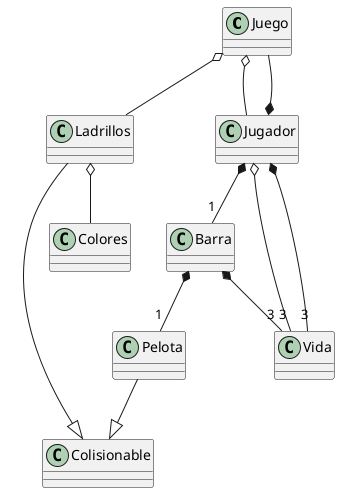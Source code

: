 @startuml Brick_Breaker

class Juego
class Barra
class Ladrillos
class Pelota
class Colisionable
class Jugador
class Vida


Juego o-- Ladrillos
Juego o-- Jugador
Ladrillos o-- Colores
Jugador o-- "3" Vida

Jugador *-- Juego
Jugador *-- "1" Barra 
Barra *-- "1"Pelota
Barra *-- "3"Vida
Jugador *-- "3"Vida

Pelota --|> Colisionable
Ladrillos --|> Colisionable


@enduml
